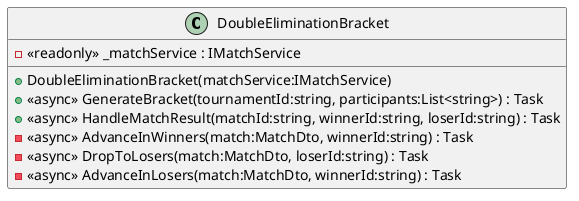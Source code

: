 @startuml
class DoubleEliminationBracket {
    - <<readonly>> _matchService : IMatchService
    + DoubleEliminationBracket(matchService:IMatchService)
    + <<async>> GenerateBracket(tournamentId:string, participants:List<string>) : Task
    + <<async>> HandleMatchResult(matchId:string, winnerId:string, loserId:string) : Task
    - <<async>> AdvanceInWinners(match:MatchDto, winnerId:string) : Task
    - <<async>> DropToLosers(match:MatchDto, loserId:string) : Task
    - <<async>> AdvanceInLosers(match:MatchDto, winnerId:string) : Task
}
@enduml
